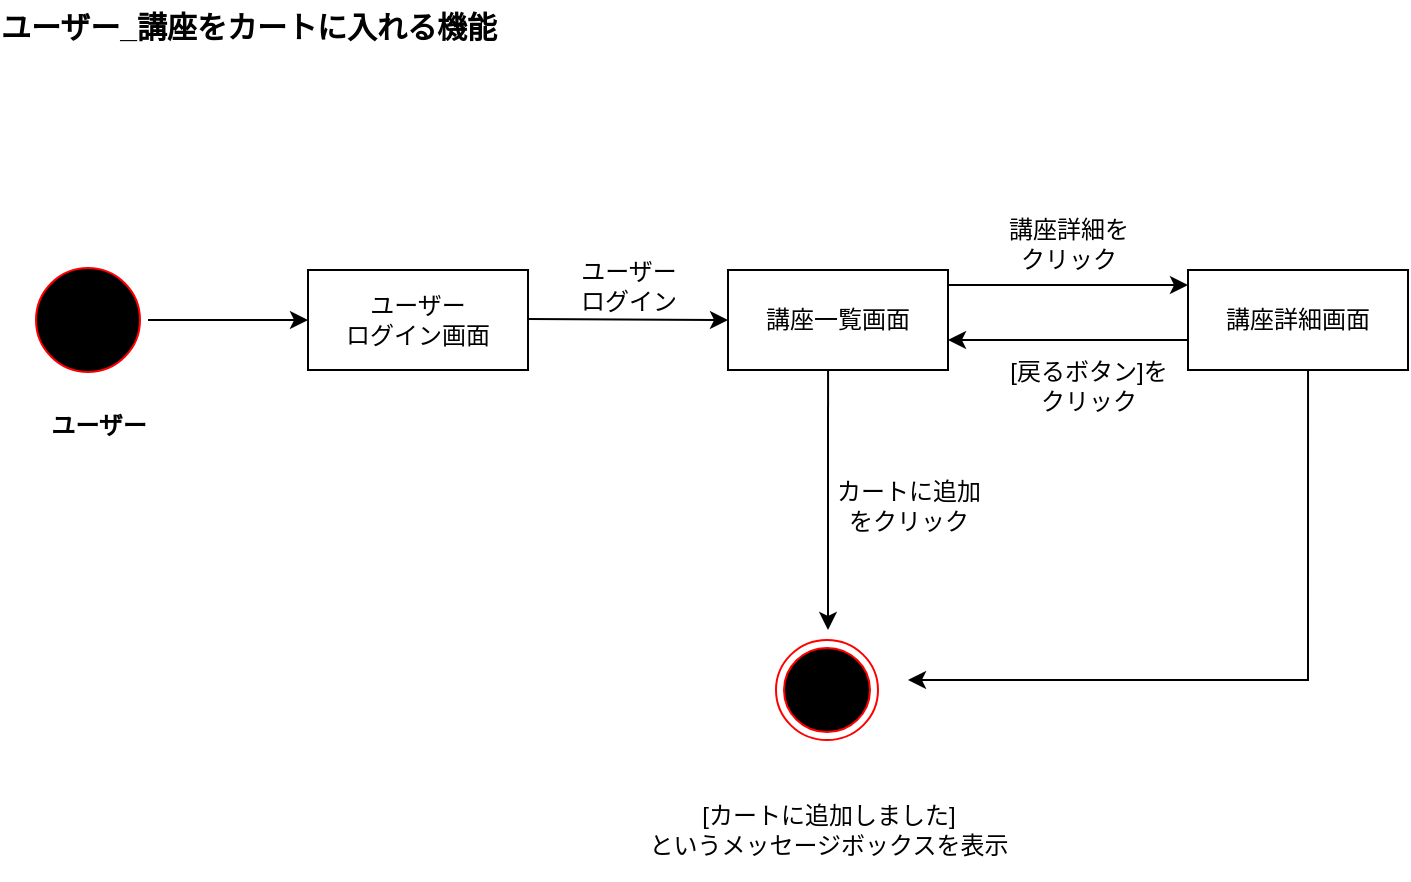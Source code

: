 <mxfile version="21.7.0" type="device">
  <diagram name="ページ1" id="86ZHqzX-Lbgeq1Y_CPwB">
    <mxGraphModel dx="908" dy="924" grid="1" gridSize="10" guides="1" tooltips="1" connect="1" arrows="1" fold="1" page="1" pageScale="1" pageWidth="827" pageHeight="1169" math="0" shadow="0">
      <root>
        <mxCell id="0" />
        <mxCell id="1" parent="0" />
        <mxCell id="K30zjnFrSwYiZggt_6pe-1" value="" style="ellipse;html=1;shape=startState;fillColor=#000000;strokeColor=#ff0000;" parent="1" vertex="1">
          <mxGeometry x="40" y="190" width="60" height="60" as="geometry" />
        </mxCell>
        <mxCell id="K30zjnFrSwYiZggt_6pe-2" value="" style="edgeStyle=orthogonalEdgeStyle;html=1;verticalAlign=bottom;endArrow=classic;strokeColor=#000000;rounded=0;endFill=1;" parent="1" source="K30zjnFrSwYiZggt_6pe-1" edge="1">
          <mxGeometry relative="1" as="geometry">
            <mxPoint x="180" y="220" as="targetPoint" />
          </mxGeometry>
        </mxCell>
        <mxCell id="K30zjnFrSwYiZggt_6pe-3" value="ユーザー_講座をカートに入れる機能" style="text;align=center;fontStyle=1;verticalAlign=middle;spacingLeft=3;spacingRight=3;strokeColor=none;rotatable=0;points=[[0,0.5],[1,0.5]];portConstraint=eastwest;html=1;fontSize=15;" parent="1" vertex="1">
          <mxGeometry x="110" y="60" width="80" height="26" as="geometry" />
        </mxCell>
        <mxCell id="K30zjnFrSwYiZggt_6pe-4" value="ユーザー&lt;br&gt;ログイン画面" style="html=1;whiteSpace=wrap;" parent="1" vertex="1">
          <mxGeometry x="180" y="195" width="110" height="50" as="geometry" />
        </mxCell>
        <mxCell id="K30zjnFrSwYiZggt_6pe-5" value="ユーザー" style="text;align=center;fontStyle=1;verticalAlign=middle;spacingLeft=3;spacingRight=3;strokeColor=none;rotatable=0;points=[[0,0.5],[1,0.5]];portConstraint=eastwest;html=1;" parent="1" vertex="1">
          <mxGeometry x="35" y="260" width="80" height="26" as="geometry" />
        </mxCell>
        <mxCell id="K30zjnFrSwYiZggt_6pe-6" value="" style="edgeStyle=orthogonalEdgeStyle;html=1;verticalAlign=bottom;endArrow=classic;strokeColor=#000000;rounded=0;endFill=1;entryX=0;entryY=0.5;entryDx=0;entryDy=0;" parent="1" target="K30zjnFrSwYiZggt_6pe-7" edge="1">
          <mxGeometry relative="1" as="geometry">
            <mxPoint x="370" y="219.5" as="targetPoint" />
            <mxPoint x="290" y="219.5" as="sourcePoint" />
          </mxGeometry>
        </mxCell>
        <mxCell id="K30zjnFrSwYiZggt_6pe-8" value="ユーザー&lt;br&gt;ログイン" style="text;align=center;fontStyle=0;verticalAlign=middle;spacingLeft=3;spacingRight=3;strokeColor=none;rotatable=0;points=[[0,0.5],[1,0.5]];portConstraint=eastwest;html=1;" parent="1" vertex="1">
          <mxGeometry x="300" y="190" width="80" height="26" as="geometry" />
        </mxCell>
        <mxCell id="K30zjnFrSwYiZggt_6pe-9" value="" style="endArrow=classic;endFill=1;html=1;rounded=0;entryX=0.818;entryY=0.2;entryDx=0;entryDy=0;entryPerimeter=0;" parent="1" edge="1">
          <mxGeometry width="160" relative="1" as="geometry">
            <mxPoint x="440.02" y="245" as="sourcePoint" />
            <mxPoint x="440" y="375" as="targetPoint" />
          </mxGeometry>
        </mxCell>
        <mxCell id="K30zjnFrSwYiZggt_6pe-11" value="カートに追加&lt;br&gt;をクリック" style="text;align=center;fontStyle=0;verticalAlign=middle;spacingLeft=3;spacingRight=3;strokeColor=none;rotatable=0;points=[[0,0.5],[1,0.5]];portConstraint=eastwest;html=1;" parent="1" vertex="1">
          <mxGeometry x="440" y="300" width="80" height="26" as="geometry" />
        </mxCell>
        <mxCell id="K30zjnFrSwYiZggt_6pe-12" value="" style="ellipse;html=1;shape=endState;fillColor=#000000;strokeColor=#ff0000;" parent="1" vertex="1">
          <mxGeometry x="414" y="380" width="51" height="50" as="geometry" />
        </mxCell>
        <mxCell id="K30zjnFrSwYiZggt_6pe-17" value="[カートに追加しました]&lt;br&gt;というメッセージボックスを表示" style="text;align=center;fontStyle=0;verticalAlign=middle;spacingLeft=3;spacingRight=3;strokeColor=none;rotatable=0;points=[[0,0.5],[1,0.5]];portConstraint=eastwest;html=1;" parent="1" vertex="1">
          <mxGeometry x="374.5" y="450" width="130" height="50" as="geometry" />
        </mxCell>
        <mxCell id="6wq45P6OvnWMTXq188OH-4" value="" style="endArrow=classic;endFill=1;html=1;rounded=0;" edge="1" parent="1">
          <mxGeometry width="160" relative="1" as="geometry">
            <mxPoint x="680.02" y="245" as="sourcePoint" />
            <mxPoint x="480" y="400" as="targetPoint" />
            <Array as="points">
              <mxPoint x="680" y="400" />
            </Array>
          </mxGeometry>
        </mxCell>
        <mxCell id="6wq45P6OvnWMTXq188OH-6" value="" style="edgeStyle=orthogonalEdgeStyle;html=1;verticalAlign=bottom;endArrow=classic;strokeColor=#000000;rounded=0;endFill=1;" edge="1" parent="1">
          <mxGeometry relative="1" as="geometry">
            <mxPoint x="620" y="202.5" as="targetPoint" />
            <mxPoint x="480" y="202.5" as="sourcePoint" />
          </mxGeometry>
        </mxCell>
        <mxCell id="6wq45P6OvnWMTXq188OH-7" value="" style="edgeStyle=orthogonalEdgeStyle;html=1;verticalAlign=bottom;endArrow=classic;strokeColor=#000000;rounded=0;endFill=1;" edge="1" parent="1">
          <mxGeometry relative="1" as="geometry">
            <mxPoint x="500" y="230" as="targetPoint" />
            <mxPoint x="650" y="230" as="sourcePoint" />
          </mxGeometry>
        </mxCell>
        <mxCell id="K30zjnFrSwYiZggt_6pe-7" value="講座一覧画面" style="html=1;whiteSpace=wrap;" parent="1" vertex="1">
          <mxGeometry x="390" y="195" width="110" height="50" as="geometry" />
        </mxCell>
        <mxCell id="6wq45P6OvnWMTXq188OH-2" value="講座詳細画面" style="html=1;whiteSpace=wrap;" vertex="1" parent="1">
          <mxGeometry x="620" y="195" width="110" height="50" as="geometry" />
        </mxCell>
        <mxCell id="6wq45P6OvnWMTXq188OH-8" value="講座詳細を&lt;br&gt;クリック" style="text;align=center;fontStyle=0;verticalAlign=middle;spacingLeft=3;spacingRight=3;strokeColor=none;rotatable=0;points=[[0,0.5],[1,0.5]];portConstraint=eastwest;html=1;" vertex="1" parent="1">
          <mxGeometry x="520" y="169" width="80" height="26" as="geometry" />
        </mxCell>
        <mxCell id="6wq45P6OvnWMTXq188OH-9" value="[戻るボタン]を&lt;br&gt;クリック" style="text;align=center;fontStyle=0;verticalAlign=middle;spacingLeft=3;spacingRight=3;strokeColor=none;rotatable=0;points=[[0,0.5],[1,0.5]];portConstraint=eastwest;html=1;" vertex="1" parent="1">
          <mxGeometry x="530" y="240" width="80" height="26" as="geometry" />
        </mxCell>
      </root>
    </mxGraphModel>
  </diagram>
</mxfile>
